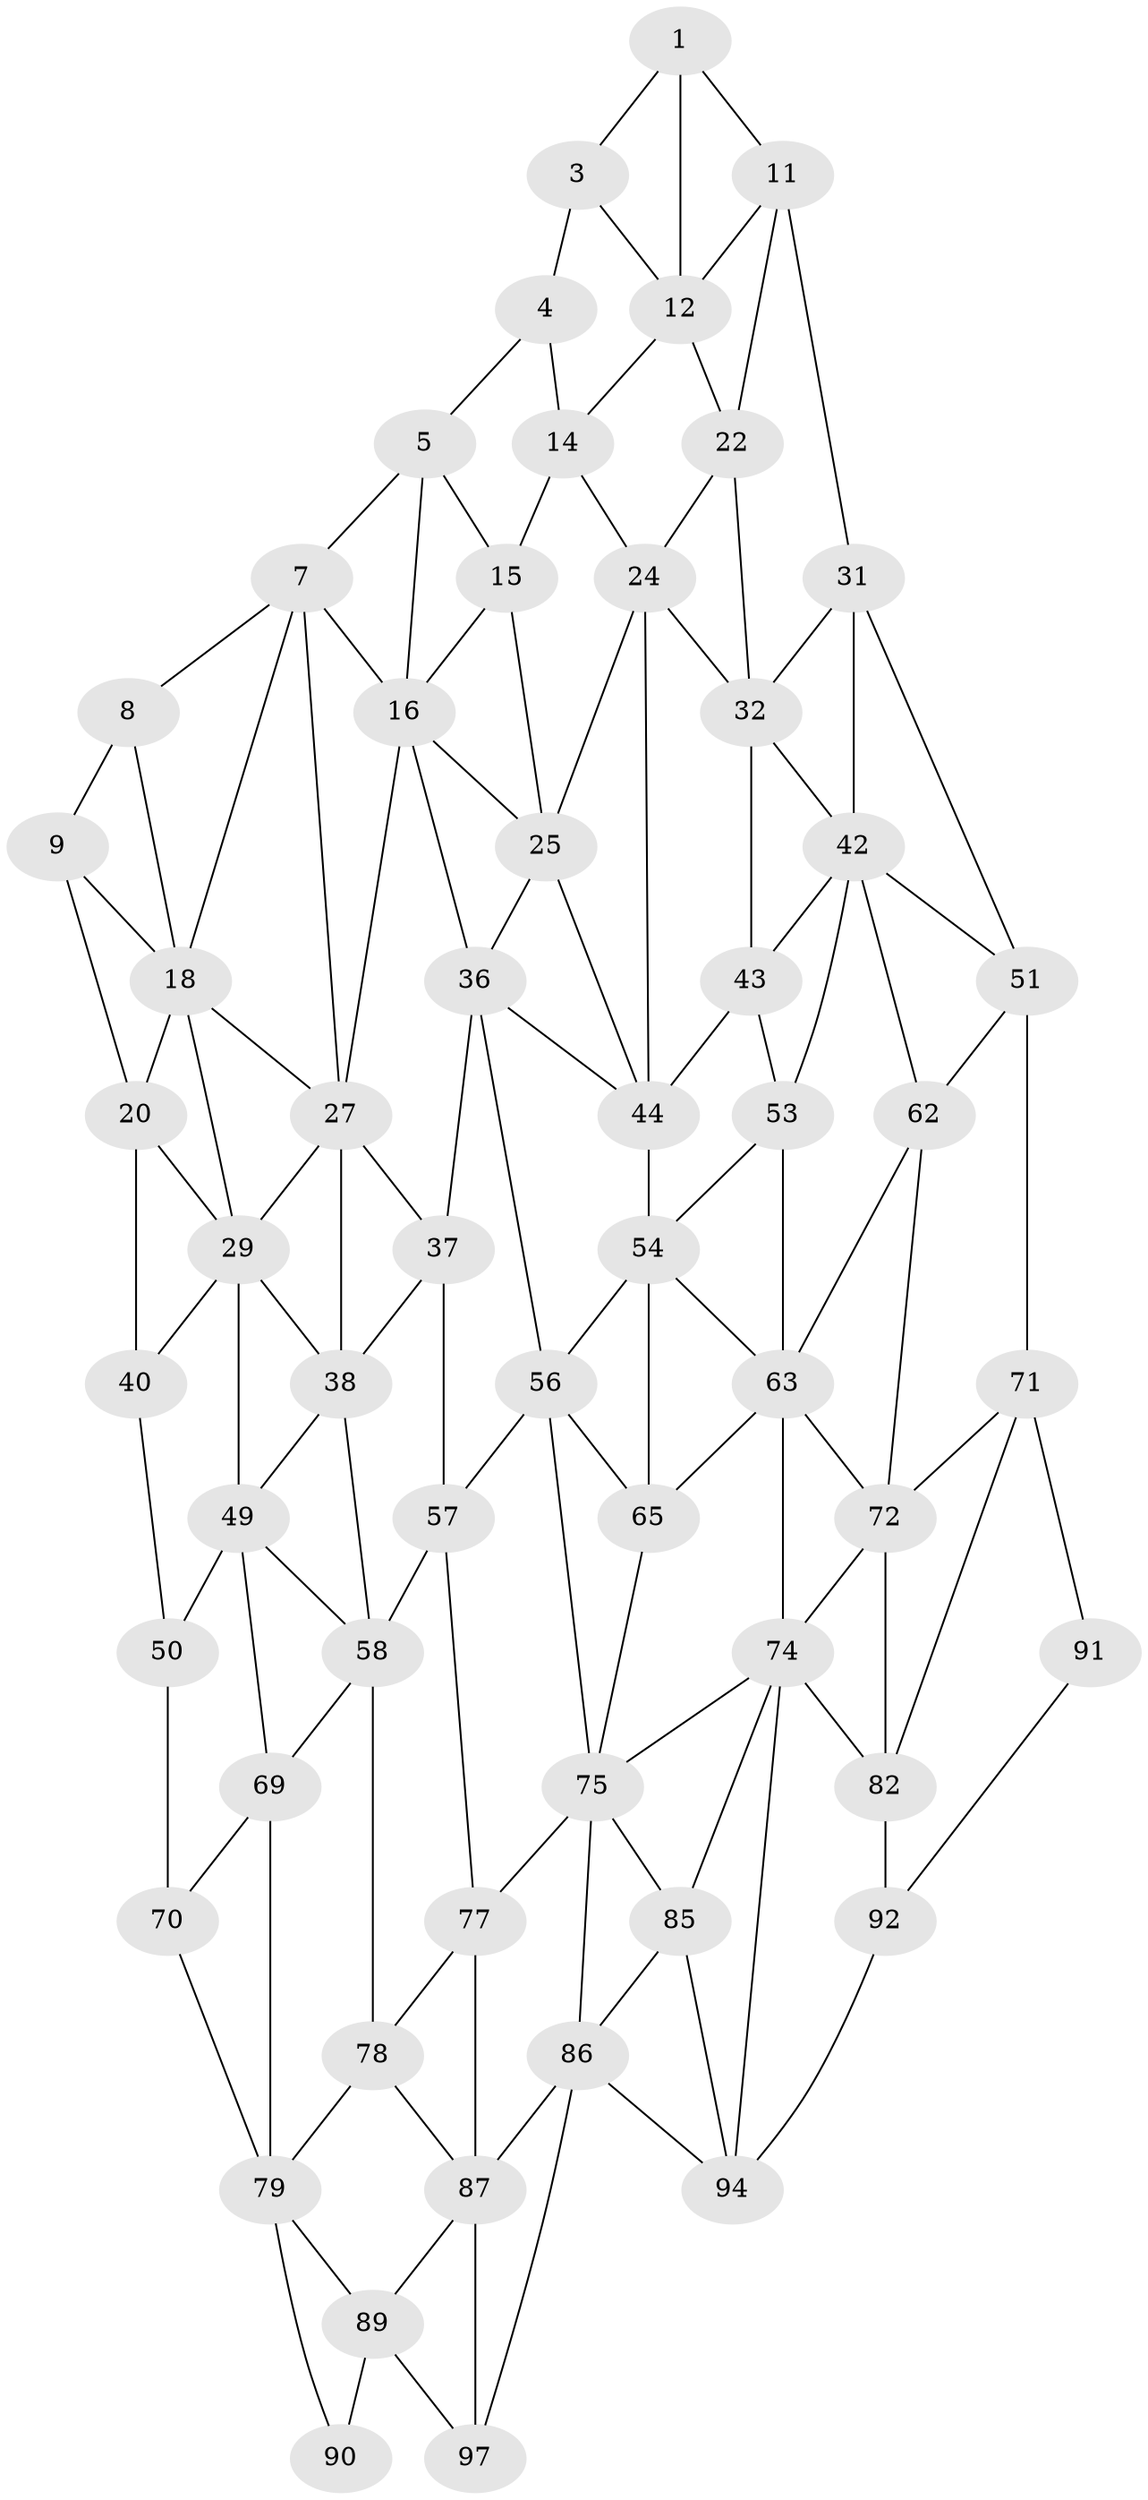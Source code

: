 // original degree distribution, {2: 0.04, 3: 0.32, 4: 0.64}
// Generated by graph-tools (version 1.1) at 2025/11/02/21/25 10:11:11]
// undirected, 58 vertices, 125 edges
graph export_dot {
graph [start="1"]
  node [color=gray90,style=filled];
  1 [super="+2"];
  3;
  4;
  5 [super="+6"];
  7 [super="+17"];
  8;
  9 [super="+10"];
  11 [super="+21"];
  12 [super="+13"];
  14;
  15;
  16 [super="+26"];
  18 [super="+19"];
  20 [super="+30"];
  22 [super="+23"];
  24 [super="+34"];
  25 [super="+35"];
  27 [super="+28"];
  29 [super="+39"];
  31 [super="+41"];
  32 [super="+33"];
  36 [super="+46"];
  37 [super="+47"];
  38 [super="+48"];
  40;
  42 [super="+52"];
  43;
  44 [super="+45"];
  49 [super="+59"];
  50 [super="+60"];
  51 [super="+61"];
  53;
  54 [super="+55"];
  56 [super="+66"];
  57 [super="+67"];
  58 [super="+68"];
  62;
  63 [super="+64"];
  65;
  69;
  70;
  71 [super="+81"];
  72 [super="+73"];
  74 [super="+84"];
  75 [super="+76"];
  77;
  78;
  79 [super="+80"];
  82 [super="+83"];
  85;
  86 [super="+96"];
  87 [super="+88"];
  89 [super="+99"];
  90 [super="+100"];
  91;
  92 [super="+93"];
  94 [super="+95"];
  97 [super="+98"];
  1 -- 11;
  1 -- 3;
  1 -- 12;
  3 -- 4;
  3 -- 12;
  4 -- 14;
  4 -- 5;
  5 -- 15;
  5 -- 16;
  5 -- 7;
  7 -- 8;
  7 -- 16;
  7 -- 18;
  7 -- 27;
  8 -- 18;
  8 -- 9;
  9 -- 20;
  9 -- 18;
  11 -- 12;
  11 -- 22;
  11 -- 31;
  12 -- 22 [weight=2];
  12 -- 14;
  14 -- 24;
  14 -- 15;
  15 -- 25;
  15 -- 16;
  16 -- 25;
  16 -- 27;
  16 -- 36;
  18 -- 27;
  18 -- 20;
  18 -- 29;
  20 -- 40;
  20 -- 29;
  22 -- 32 [weight=2];
  22 -- 24;
  24 -- 25 [weight=2];
  24 -- 44;
  24 -- 32;
  25 -- 36;
  25 -- 44;
  27 -- 37;
  27 -- 29;
  27 -- 38;
  29 -- 40;
  29 -- 49;
  29 -- 38;
  31 -- 32;
  31 -- 42;
  31 -- 51;
  32 -- 42;
  32 -- 43;
  36 -- 37 [weight=2];
  36 -- 56;
  36 -- 44;
  37 -- 38 [weight=2];
  37 -- 57;
  38 -- 49;
  38 -- 58;
  40 -- 50;
  42 -- 43;
  42 -- 51;
  42 -- 53;
  42 -- 62;
  43 -- 53;
  43 -- 44;
  44 -- 54 [weight=2];
  49 -- 50 [weight=2];
  49 -- 58;
  49 -- 69;
  50 -- 70;
  51 -- 62;
  51 -- 71;
  53 -- 63;
  53 -- 54;
  54 -- 56;
  54 -- 65;
  54 -- 63;
  56 -- 57 [weight=2];
  56 -- 65;
  56 -- 75;
  57 -- 58 [weight=2];
  57 -- 77;
  58 -- 69;
  58 -- 78;
  62 -- 72;
  62 -- 63;
  63 -- 72;
  63 -- 65;
  63 -- 74;
  65 -- 75;
  69 -- 79;
  69 -- 70;
  70 -- 79;
  71 -- 72;
  71 -- 82;
  71 -- 91;
  72 -- 82 [weight=2];
  72 -- 74;
  74 -- 75;
  74 -- 85;
  74 -- 94;
  74 -- 82;
  75 -- 85;
  75 -- 77;
  75 -- 86;
  77 -- 87;
  77 -- 78;
  78 -- 79;
  78 -- 87;
  79 -- 89;
  79 -- 90;
  82 -- 92 [weight=2];
  85 -- 86;
  85 -- 94;
  86 -- 87;
  86 -- 94;
  86 -- 97;
  87 -- 97 [weight=2];
  87 -- 89;
  89 -- 90 [weight=2];
  89 -- 97;
  91 -- 92;
  92 -- 94;
}
